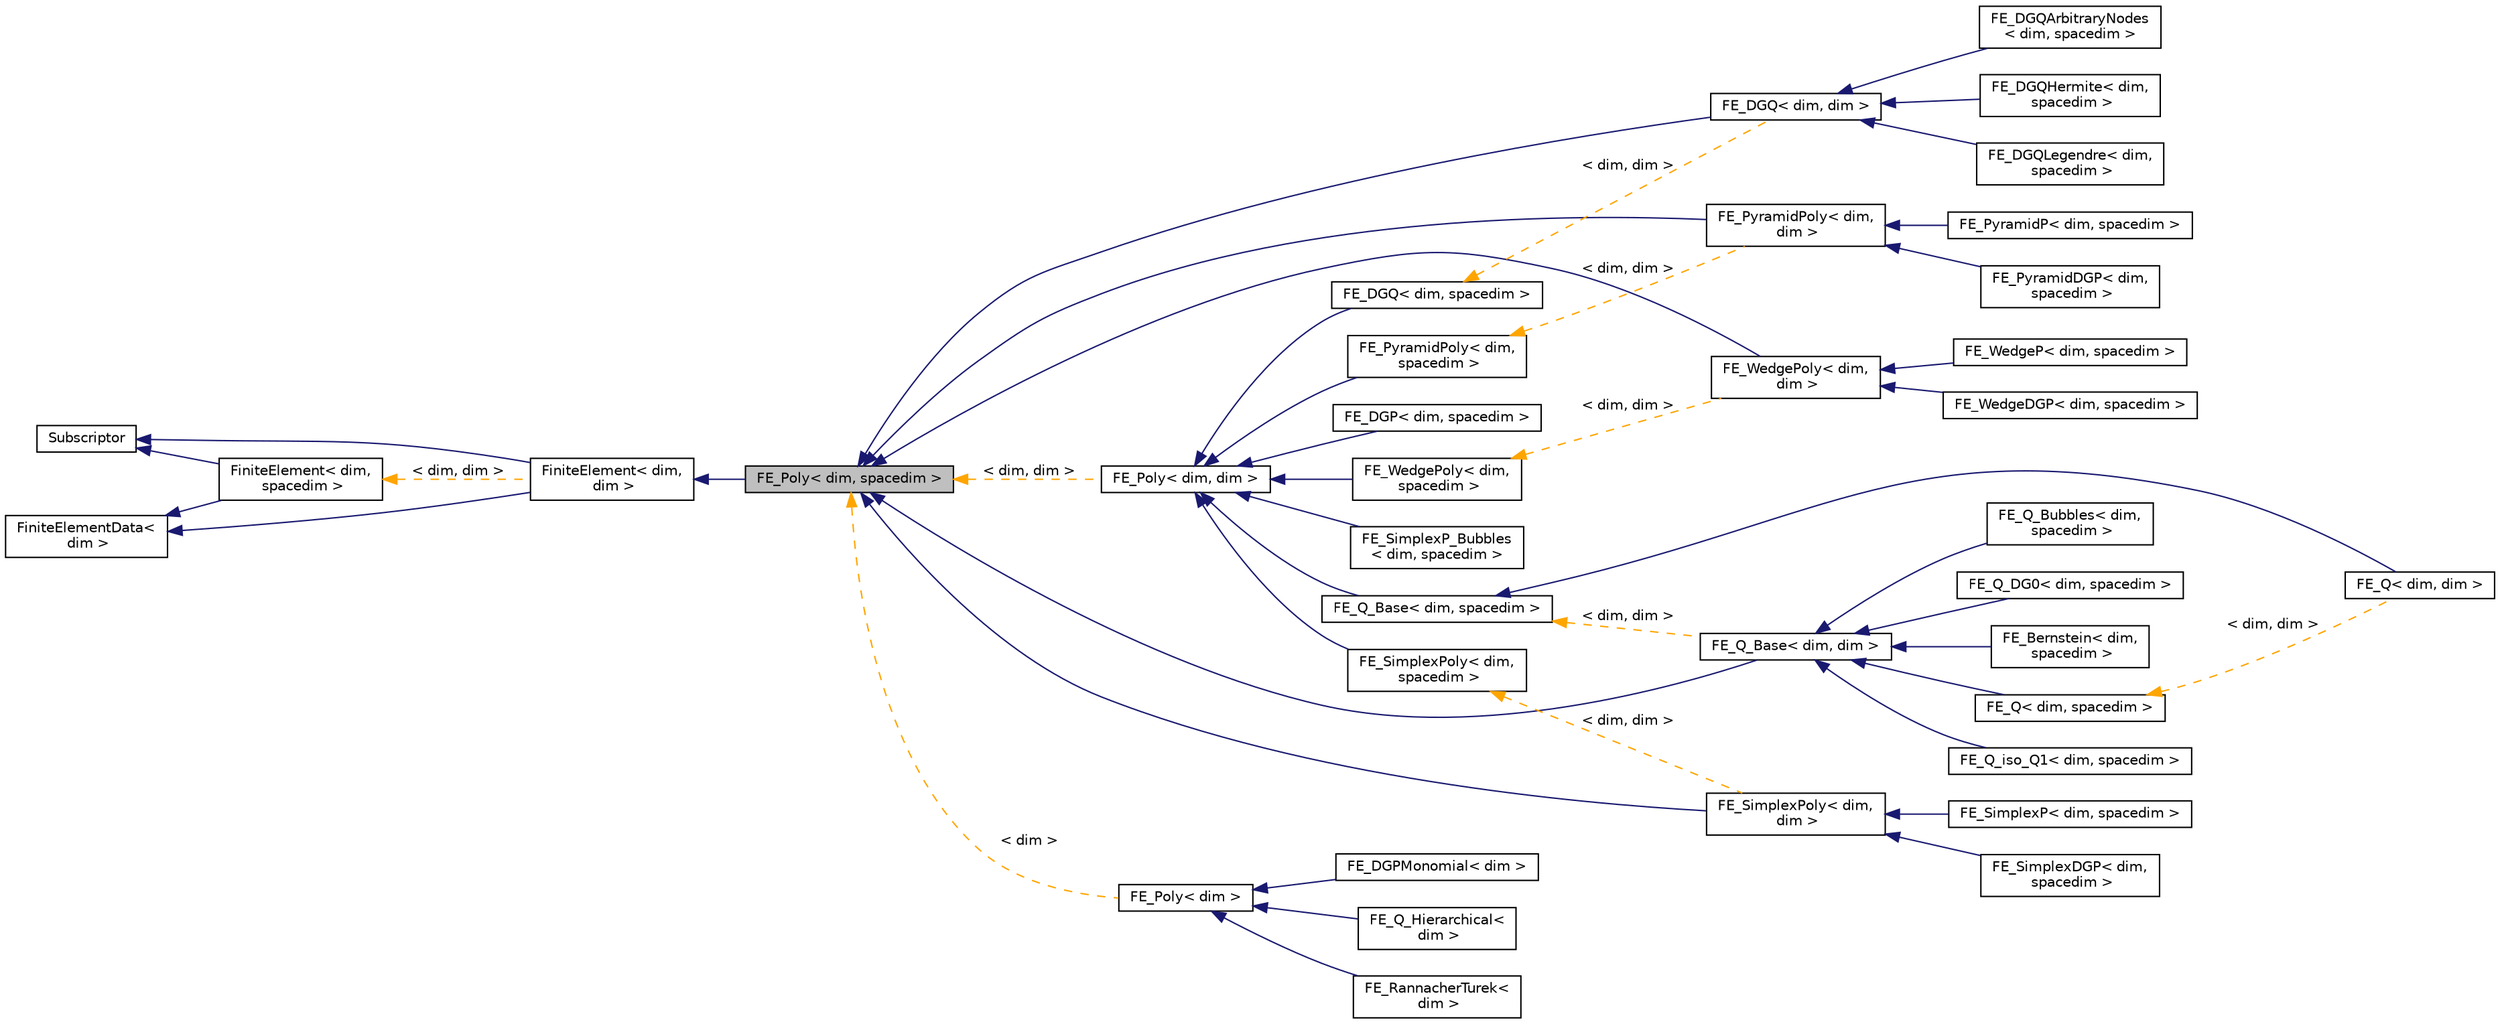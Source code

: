 digraph "FE_Poly&lt; dim, spacedim &gt;"
{
 // LATEX_PDF_SIZE
  edge [fontname="Helvetica",fontsize="10",labelfontname="Helvetica",labelfontsize="10"];
  node [fontname="Helvetica",fontsize="10",shape=record];
  rankdir="LR";
  Node1 [label="FE_Poly\< dim, spacedim \>",height=0.2,width=0.4,color="black", fillcolor="grey75", style="filled", fontcolor="black",tooltip=" "];
  Node2 -> Node1 [dir="back",color="midnightblue",fontsize="10",style="solid",fontname="Helvetica"];
  Node2 [label="FiniteElement\< dim,\l dim \>",height=0.2,width=0.4,color="black", fillcolor="white", style="filled",URL="$classFiniteElement.html",tooltip=" "];
  Node3 -> Node2 [dir="back",color="midnightblue",fontsize="10",style="solid",fontname="Helvetica"];
  Node3 [label="Subscriptor",height=0.2,width=0.4,color="black", fillcolor="white", style="filled",URL="$classSubscriptor.html",tooltip=" "];
  Node4 -> Node2 [dir="back",color="midnightblue",fontsize="10",style="solid",fontname="Helvetica"];
  Node4 [label="FiniteElementData\<\l dim \>",height=0.2,width=0.4,color="black", fillcolor="white", style="filled",URL="$classFiniteElementData.html",tooltip=" "];
  Node5 -> Node2 [dir="back",color="orange",fontsize="10",style="dashed",label=" \< dim, dim \>" ,fontname="Helvetica"];
  Node5 [label="FiniteElement\< dim,\l spacedim \>",height=0.2,width=0.4,color="black", fillcolor="white", style="filled",URL="$classFiniteElement.html",tooltip=" "];
  Node3 -> Node5 [dir="back",color="midnightblue",fontsize="10",style="solid",fontname="Helvetica"];
  Node4 -> Node5 [dir="back",color="midnightblue",fontsize="10",style="solid",fontname="Helvetica"];
  Node1 -> Node6 [dir="back",color="midnightblue",fontsize="10",style="solid",fontname="Helvetica"];
  Node6 [label="FE_DGQ\< dim, dim \>",height=0.2,width=0.4,color="black", fillcolor="white", style="filled",URL="$classFE__DGQ.html",tooltip=" "];
  Node6 -> Node7 [dir="back",color="midnightblue",fontsize="10",style="solid",fontname="Helvetica"];
  Node7 [label="FE_DGQArbitraryNodes\l\< dim, spacedim \>",height=0.2,width=0.4,color="black", fillcolor="white", style="filled",URL="$classFE__DGQArbitraryNodes.html",tooltip=" "];
  Node6 -> Node8 [dir="back",color="midnightblue",fontsize="10",style="solid",fontname="Helvetica"];
  Node8 [label="FE_DGQHermite\< dim,\l spacedim \>",height=0.2,width=0.4,color="black", fillcolor="white", style="filled",URL="$classFE__DGQHermite.html",tooltip=" "];
  Node6 -> Node9 [dir="back",color="midnightblue",fontsize="10",style="solid",fontname="Helvetica"];
  Node9 [label="FE_DGQLegendre\< dim,\l spacedim \>",height=0.2,width=0.4,color="black", fillcolor="white", style="filled",URL="$classFE__DGQLegendre.html",tooltip=" "];
  Node1 -> Node10 [dir="back",color="midnightblue",fontsize="10",style="solid",fontname="Helvetica"];
  Node10 [label="FE_PyramidPoly\< dim,\l dim \>",height=0.2,width=0.4,color="black", fillcolor="white", style="filled",URL="$classFE__PyramidPoly.html",tooltip=" "];
  Node10 -> Node11 [dir="back",color="midnightblue",fontsize="10",style="solid",fontname="Helvetica"];
  Node11 [label="FE_PyramidDGP\< dim,\l spacedim \>",height=0.2,width=0.4,color="black", fillcolor="white", style="filled",URL="$classFE__PyramidDGP.html",tooltip=" "];
  Node10 -> Node12 [dir="back",color="midnightblue",fontsize="10",style="solid",fontname="Helvetica"];
  Node12 [label="FE_PyramidP\< dim, spacedim \>",height=0.2,width=0.4,color="black", fillcolor="white", style="filled",URL="$classFE__PyramidP.html",tooltip=" "];
  Node1 -> Node13 [dir="back",color="midnightblue",fontsize="10",style="solid",fontname="Helvetica"];
  Node13 [label="FE_Q_Base\< dim, dim \>",height=0.2,width=0.4,color="black", fillcolor="white", style="filled",URL="$classFE__Q__Base.html",tooltip=" "];
  Node13 -> Node14 [dir="back",color="midnightblue",fontsize="10",style="solid",fontname="Helvetica"];
  Node14 [label="FE_Bernstein\< dim,\l spacedim \>",height=0.2,width=0.4,color="black", fillcolor="white", style="filled",URL="$classFE__Bernstein.html",tooltip=" "];
  Node13 -> Node15 [dir="back",color="midnightblue",fontsize="10",style="solid",fontname="Helvetica"];
  Node15 [label="FE_Q\< dim, spacedim \>",height=0.2,width=0.4,color="black", fillcolor="white", style="filled",URL="$classFE__Q.html",tooltip=" "];
  Node15 -> Node16 [dir="back",color="orange",fontsize="10",style="dashed",label=" \< dim, dim \>" ,fontname="Helvetica"];
  Node16 [label="FE_Q\< dim, dim \>",height=0.2,width=0.4,color="black", fillcolor="white", style="filled",URL="$classFE__Q.html",tooltip=" "];
  Node13 -> Node17 [dir="back",color="midnightblue",fontsize="10",style="solid",fontname="Helvetica"];
  Node17 [label="FE_Q_Bubbles\< dim,\l spacedim \>",height=0.2,width=0.4,color="black", fillcolor="white", style="filled",URL="$classFE__Q__Bubbles.html",tooltip=" "];
  Node13 -> Node18 [dir="back",color="midnightblue",fontsize="10",style="solid",fontname="Helvetica"];
  Node18 [label="FE_Q_DG0\< dim, spacedim \>",height=0.2,width=0.4,color="black", fillcolor="white", style="filled",URL="$classFE__Q__DG0.html",tooltip=" "];
  Node13 -> Node19 [dir="back",color="midnightblue",fontsize="10",style="solid",fontname="Helvetica"];
  Node19 [label="FE_Q_iso_Q1\< dim, spacedim \>",height=0.2,width=0.4,color="black", fillcolor="white", style="filled",URL="$classFE__Q__iso__Q1.html",tooltip=" "];
  Node1 -> Node20 [dir="back",color="midnightblue",fontsize="10",style="solid",fontname="Helvetica"];
  Node20 [label="FE_SimplexPoly\< dim,\l dim \>",height=0.2,width=0.4,color="black", fillcolor="white", style="filled",URL="$classFE__SimplexPoly.html",tooltip=" "];
  Node20 -> Node21 [dir="back",color="midnightblue",fontsize="10",style="solid",fontname="Helvetica"];
  Node21 [label="FE_SimplexDGP\< dim,\l spacedim \>",height=0.2,width=0.4,color="black", fillcolor="white", style="filled",URL="$classFE__SimplexDGP.html",tooltip=" "];
  Node20 -> Node22 [dir="back",color="midnightblue",fontsize="10",style="solid",fontname="Helvetica"];
  Node22 [label="FE_SimplexP\< dim, spacedim \>",height=0.2,width=0.4,color="black", fillcolor="white", style="filled",URL="$classFE__SimplexP.html",tooltip=" "];
  Node1 -> Node23 [dir="back",color="midnightblue",fontsize="10",style="solid",fontname="Helvetica"];
  Node23 [label="FE_WedgePoly\< dim,\l dim \>",height=0.2,width=0.4,color="black", fillcolor="white", style="filled",URL="$classFE__WedgePoly.html",tooltip=" "];
  Node23 -> Node24 [dir="back",color="midnightblue",fontsize="10",style="solid",fontname="Helvetica"];
  Node24 [label="FE_WedgeDGP\< dim, spacedim \>",height=0.2,width=0.4,color="black", fillcolor="white", style="filled",URL="$classFE__WedgeDGP.html",tooltip=" "];
  Node23 -> Node25 [dir="back",color="midnightblue",fontsize="10",style="solid",fontname="Helvetica"];
  Node25 [label="FE_WedgeP\< dim, spacedim \>",height=0.2,width=0.4,color="black", fillcolor="white", style="filled",URL="$classFE__WedgeP.html",tooltip=" "];
  Node1 -> Node26 [dir="back",color="orange",fontsize="10",style="dashed",label=" \< dim, dim \>" ,fontname="Helvetica"];
  Node26 [label="FE_Poly\< dim, dim \>",height=0.2,width=0.4,color="black", fillcolor="white", style="filled",URL="$classFE__Poly.html",tooltip=" "];
  Node26 -> Node27 [dir="back",color="midnightblue",fontsize="10",style="solid",fontname="Helvetica"];
  Node27 [label="FE_DGP\< dim, spacedim \>",height=0.2,width=0.4,color="black", fillcolor="white", style="filled",URL="$classFE__DGP.html",tooltip=" "];
  Node26 -> Node28 [dir="back",color="midnightblue",fontsize="10",style="solid",fontname="Helvetica"];
  Node28 [label="FE_DGQ\< dim, spacedim \>",height=0.2,width=0.4,color="black", fillcolor="white", style="filled",URL="$classFE__DGQ.html",tooltip=" "];
  Node28 -> Node6 [dir="back",color="orange",fontsize="10",style="dashed",label=" \< dim, dim \>" ,fontname="Helvetica"];
  Node26 -> Node29 [dir="back",color="midnightblue",fontsize="10",style="solid",fontname="Helvetica"];
  Node29 [label="FE_PyramidPoly\< dim,\l spacedim \>",height=0.2,width=0.4,color="black", fillcolor="white", style="filled",URL="$classFE__PyramidPoly.html",tooltip=" "];
  Node29 -> Node10 [dir="back",color="orange",fontsize="10",style="dashed",label=" \< dim, dim \>" ,fontname="Helvetica"];
  Node26 -> Node30 [dir="back",color="midnightblue",fontsize="10",style="solid",fontname="Helvetica"];
  Node30 [label="FE_Q_Base\< dim, spacedim \>",height=0.2,width=0.4,color="black", fillcolor="white", style="filled",URL="$classFE__Q__Base.html",tooltip=" "];
  Node30 -> Node16 [dir="back",color="midnightblue",fontsize="10",style="solid",fontname="Helvetica"];
  Node30 -> Node13 [dir="back",color="orange",fontsize="10",style="dashed",label=" \< dim, dim \>" ,fontname="Helvetica"];
  Node26 -> Node31 [dir="back",color="midnightblue",fontsize="10",style="solid",fontname="Helvetica"];
  Node31 [label="FE_SimplexP_Bubbles\l\< dim, spacedim \>",height=0.2,width=0.4,color="black", fillcolor="white", style="filled",URL="$classFE__SimplexP__Bubbles.html",tooltip="Enriched version of FE_P that can be used with nodal quadrature. Many explicit time integration schem..."];
  Node26 -> Node32 [dir="back",color="midnightblue",fontsize="10",style="solid",fontname="Helvetica"];
  Node32 [label="FE_SimplexPoly\< dim,\l spacedim \>",height=0.2,width=0.4,color="black", fillcolor="white", style="filled",URL="$classFE__SimplexPoly.html",tooltip=" "];
  Node32 -> Node20 [dir="back",color="orange",fontsize="10",style="dashed",label=" \< dim, dim \>" ,fontname="Helvetica"];
  Node26 -> Node33 [dir="back",color="midnightblue",fontsize="10",style="solid",fontname="Helvetica"];
  Node33 [label="FE_WedgePoly\< dim,\l spacedim \>",height=0.2,width=0.4,color="black", fillcolor="white", style="filled",URL="$classFE__WedgePoly.html",tooltip=" "];
  Node33 -> Node23 [dir="back",color="orange",fontsize="10",style="dashed",label=" \< dim, dim \>" ,fontname="Helvetica"];
  Node1 -> Node34 [dir="back",color="orange",fontsize="10",style="dashed",label=" \< dim \>" ,fontname="Helvetica"];
  Node34 [label="FE_Poly\< dim \>",height=0.2,width=0.4,color="black", fillcolor="white", style="filled",URL="$classFE__Poly.html",tooltip=" "];
  Node34 -> Node35 [dir="back",color="midnightblue",fontsize="10",style="solid",fontname="Helvetica"];
  Node35 [label="FE_DGPMonomial\< dim \>",height=0.2,width=0.4,color="black", fillcolor="white", style="filled",URL="$classFE__DGPMonomial.html",tooltip=" "];
  Node34 -> Node36 [dir="back",color="midnightblue",fontsize="10",style="solid",fontname="Helvetica"];
  Node36 [label="FE_Q_Hierarchical\<\l dim \>",height=0.2,width=0.4,color="black", fillcolor="white", style="filled",URL="$classFE__Q__Hierarchical.html",tooltip=" "];
  Node34 -> Node37 [dir="back",color="midnightblue",fontsize="10",style="solid",fontname="Helvetica"];
  Node37 [label="FE_RannacherTurek\<\l dim \>",height=0.2,width=0.4,color="black", fillcolor="white", style="filled",URL="$classFE__RannacherTurek.html",tooltip=" "];
}
